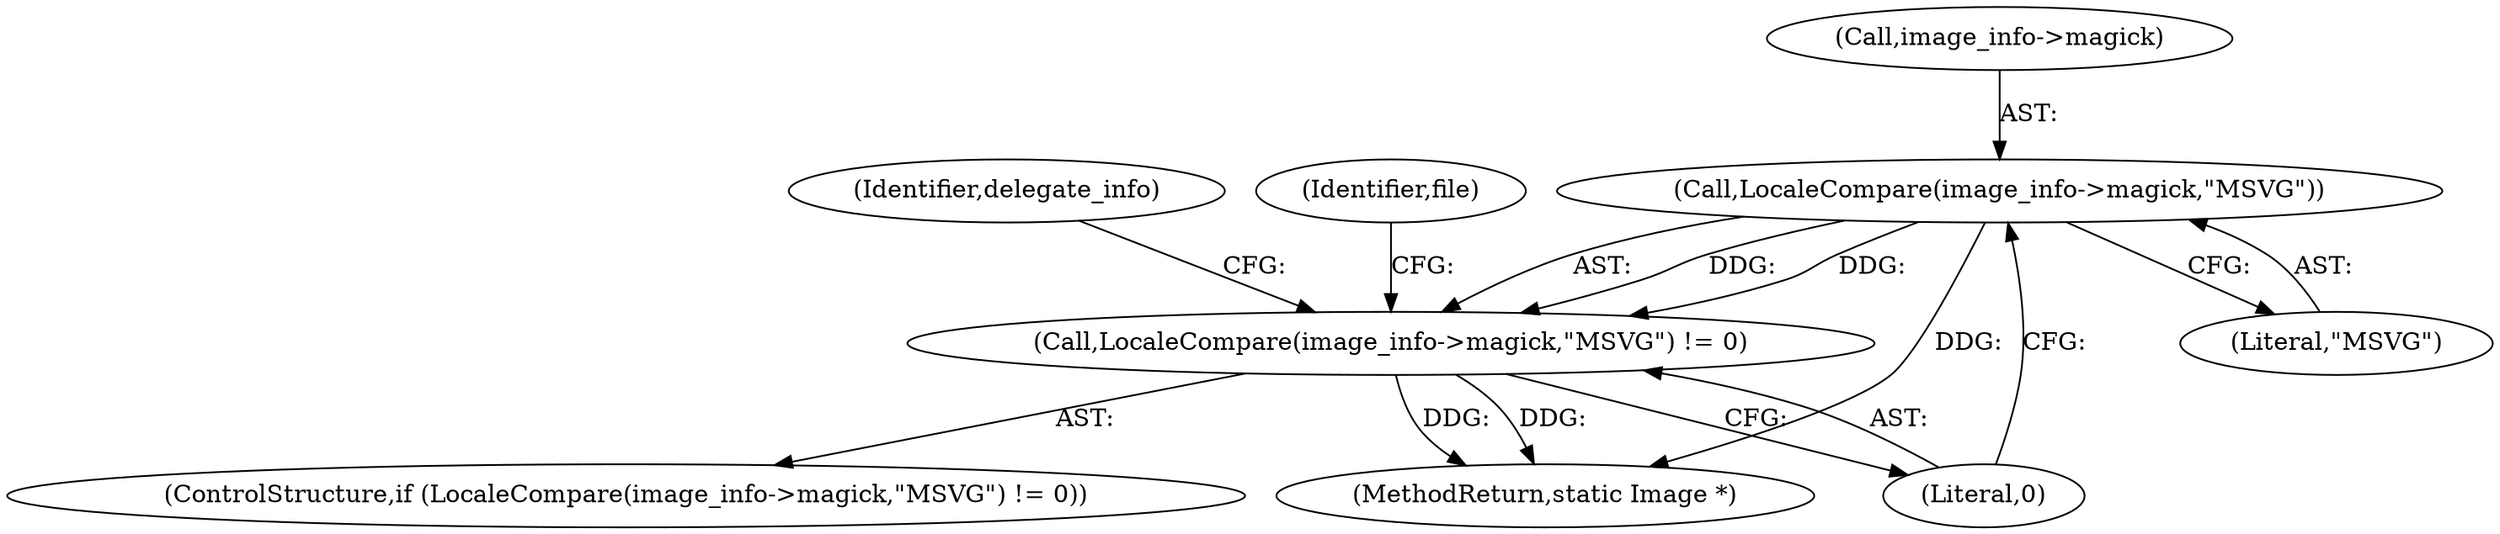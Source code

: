 digraph "0_ImageMagick_f6e9d0d9955e85bdd7540b251cd50d598dacc5e6_60@pointer" {
"1000233" [label="(Call,LocaleCompare(image_info->magick,\"MSVG\"))"];
"1000232" [label="(Call,LocaleCompare(image_info->magick,\"MSVG\") != 0)"];
"1000231" [label="(ControlStructure,if (LocaleCompare(image_info->magick,\"MSVG\") != 0))"];
"1000242" [label="(Identifier,delegate_info)"];
"1000233" [label="(Call,LocaleCompare(image_info->magick,\"MSVG\"))"];
"1000921" [label="(Identifier,file)"];
"1000234" [label="(Call,image_info->magick)"];
"1000232" [label="(Call,LocaleCompare(image_info->magick,\"MSVG\") != 0)"];
"1000237" [label="(Literal,\"MSVG\")"];
"1001464" [label="(MethodReturn,static Image *)"];
"1000238" [label="(Literal,0)"];
"1000233" -> "1000232"  [label="AST: "];
"1000233" -> "1000237"  [label="CFG: "];
"1000234" -> "1000233"  [label="AST: "];
"1000237" -> "1000233"  [label="AST: "];
"1000238" -> "1000233"  [label="CFG: "];
"1000233" -> "1001464"  [label="DDG: "];
"1000233" -> "1000232"  [label="DDG: "];
"1000233" -> "1000232"  [label="DDG: "];
"1000232" -> "1000231"  [label="AST: "];
"1000232" -> "1000238"  [label="CFG: "];
"1000238" -> "1000232"  [label="AST: "];
"1000242" -> "1000232"  [label="CFG: "];
"1000921" -> "1000232"  [label="CFG: "];
"1000232" -> "1001464"  [label="DDG: "];
"1000232" -> "1001464"  [label="DDG: "];
}
